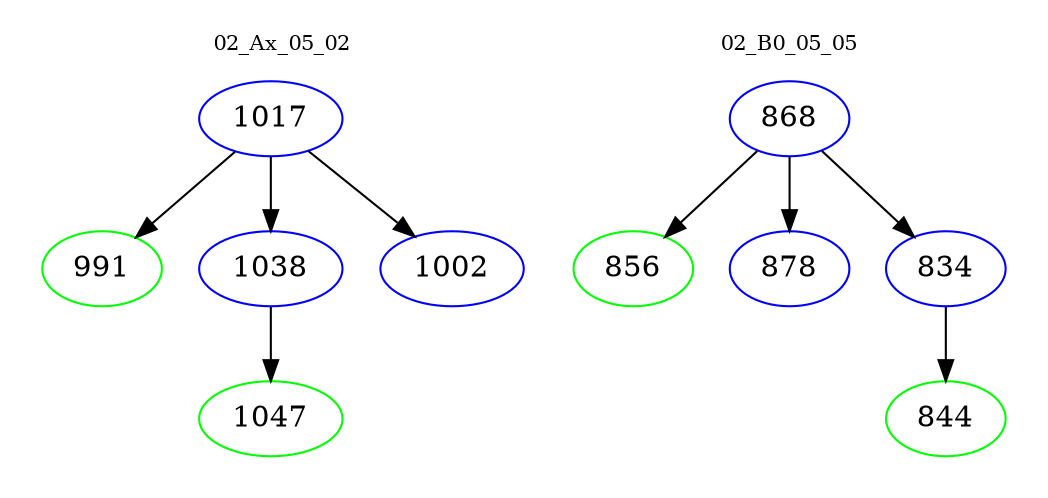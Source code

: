 digraph{
subgraph cluster_0 {
color = white
label = "02_Ax_05_02";
fontsize=10;
T0_1017 [label="1017", color="blue"]
T0_1017 -> T0_991 [color="black"]
T0_991 [label="991", color="green"]
T0_1017 -> T0_1038 [color="black"]
T0_1038 [label="1038", color="blue"]
T0_1038 -> T0_1047 [color="black"]
T0_1047 [label="1047", color="green"]
T0_1017 -> T0_1002 [color="black"]
T0_1002 [label="1002", color="blue"]
}
subgraph cluster_1 {
color = white
label = "02_B0_05_05";
fontsize=10;
T1_868 [label="868", color="blue"]
T1_868 -> T1_856 [color="black"]
T1_856 [label="856", color="green"]
T1_868 -> T1_878 [color="black"]
T1_878 [label="878", color="blue"]
T1_868 -> T1_834 [color="black"]
T1_834 [label="834", color="blue"]
T1_834 -> T1_844 [color="black"]
T1_844 [label="844", color="green"]
}
}
